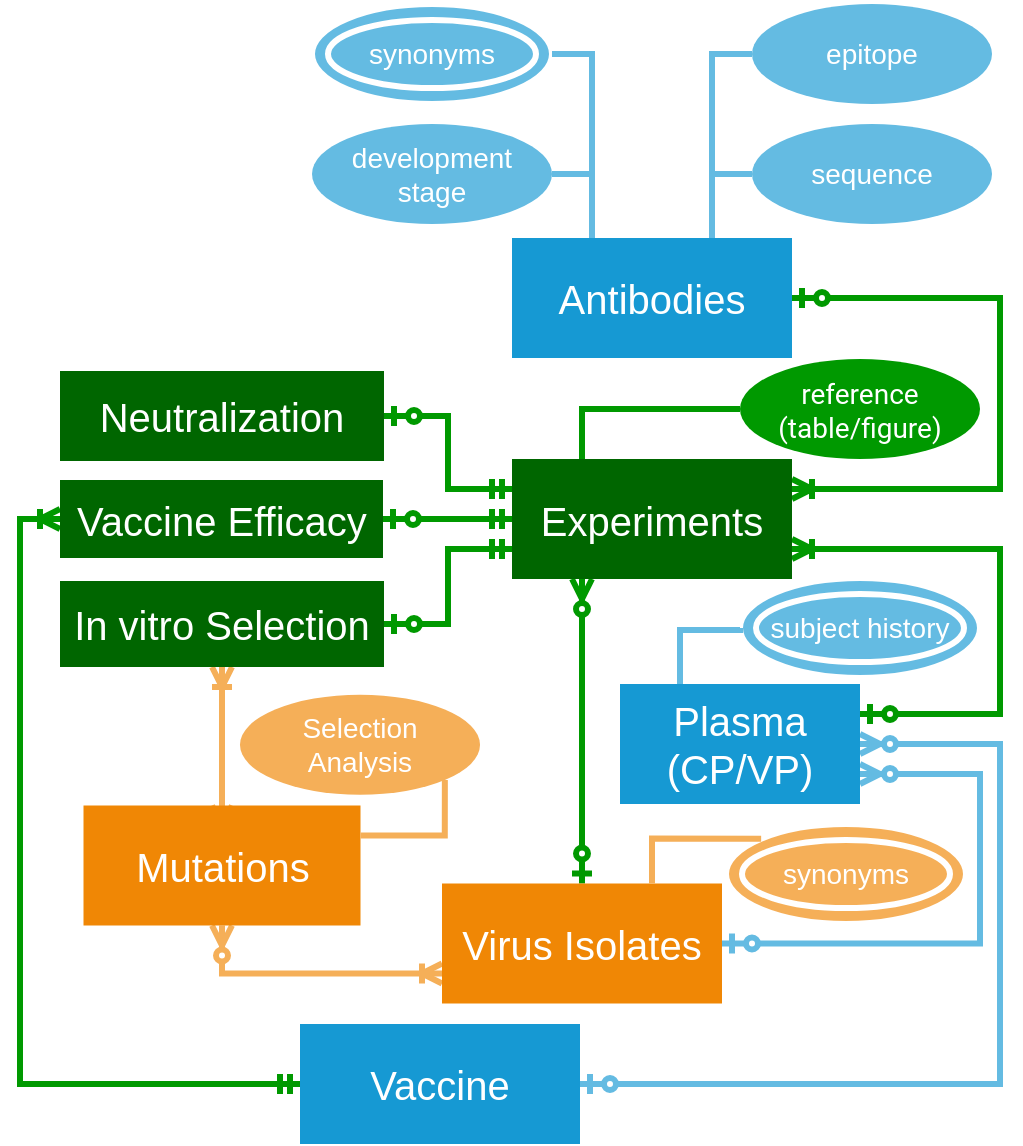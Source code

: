 <mxfile version="14.4.7" type="device"><diagram id="6a731a19-8d31-9384-78a2-239565b7b9f0" name="Page-1"><mxGraphModel dx="2397" dy="2529" grid="1" gridSize="10" guides="1" tooltips="1" connect="1" arrows="1" fold="1" page="1" pageScale="1" pageWidth="827" pageHeight="583" background="none" math="0" shadow="0"><root><mxCell id="0"/><mxCell id="1" parent="0"/><mxCell id="fvaxQrKXBU15W44Pk6EW-1768" style="edgeStyle=orthogonalEdgeStyle;rounded=0;jumpStyle=none;orthogonalLoop=1;jettySize=auto;html=1;exitX=1;exitY=0.75;exitDx=0;exitDy=0;startArrow=ERzeroToMany;startFill=1;endArrow=ERzeroToOne;endFill=1;strokeWidth=3;fontSize=14;fontColor=#5F8BAC;entryX=1;entryY=0.5;entryDx=0;entryDy=0;strokeColor=#64BBE2;" parent="1" source="fvaxQrKXBU15W44Pk6EW-1640" target="fvaxQrKXBU15W44Pk6EW-1612" edge="1"><mxGeometry relative="1" as="geometry"><mxPoint x="403" y="-484" as="targetPoint"/><Array as="points"><mxPoint x="649" y="-774"/><mxPoint x="649" y="-689"/></Array></mxGeometry></mxCell><mxCell id="fvaxQrKXBU15W44Pk6EW-1787" style="edgeStyle=orthogonalEdgeStyle;rounded=0;jumpStyle=none;orthogonalLoop=1;jettySize=auto;html=1;exitX=0.5;exitY=1;exitDx=0;exitDy=0;entryX=0.5;entryY=0;entryDx=0;entryDy=0;startArrow=ERoneToMany;startFill=0;endArrow=ERoneToMany;endFill=0;strokeWidth=3;fontSize=14;fontColor=#5F8BAC;strokeColor=#F5AF58;" parent="1" source="fvaxQrKXBU15W44Pk6EW-1748" target="fvaxQrKXBU15W44Pk6EW-1770" edge="1"><mxGeometry relative="1" as="geometry"><Array as="points"><mxPoint x="270" y="-749"/><mxPoint x="270" y="-749"/></Array></mxGeometry></mxCell><mxCell id="fvaxQrKXBU15W44Pk6EW-1788" style="edgeStyle=orthogonalEdgeStyle;rounded=0;jumpStyle=none;orthogonalLoop=1;jettySize=auto;html=1;exitX=1;exitY=0.25;exitDx=0;exitDy=0;entryX=1;entryY=0.5;entryDx=0;entryDy=0;startArrow=ERoneToMany;startFill=0;endArrow=ERzeroToOne;endFill=1;strokeWidth=3;fontSize=14;fontColor=#5F8BAC;strokeColor=#009900;" parent="1" source="fvaxQrKXBU15W44Pk6EW-1778" target="fvaxQrKXBU15W44Pk6EW-1546" edge="1"><mxGeometry relative="1" as="geometry"><Array as="points"><mxPoint x="659" y="-916"/><mxPoint x="659" y="-1012"/></Array></mxGeometry></mxCell><mxCell id="fvaxQrKXBU15W44Pk6EW-1791" style="edgeStyle=orthogonalEdgeStyle;rounded=0;jumpStyle=none;orthogonalLoop=1;jettySize=auto;html=1;exitX=1;exitY=0.75;exitDx=0;exitDy=0;entryX=1;entryY=0.25;entryDx=0;entryDy=0;startArrow=ERoneToMany;startFill=0;endArrow=ERzeroToOne;endFill=1;strokeWidth=3;fontSize=14;fontColor=#5F8BAC;strokeColor=#009900;" parent="1" source="fvaxQrKXBU15W44Pk6EW-1778" target="fvaxQrKXBU15W44Pk6EW-1640" edge="1"><mxGeometry relative="1" as="geometry"><Array as="points"><mxPoint x="659" y="-886"/><mxPoint x="659" y="-804"/></Array></mxGeometry></mxCell><mxCell id="fvaxQrKXBU15W44Pk6EW-1798" style="edgeStyle=orthogonalEdgeStyle;rounded=0;jumpStyle=none;orthogonalLoop=1;jettySize=auto;html=1;exitX=0.25;exitY=1;exitDx=0;exitDy=0;startArrow=ERzeroToMany;startFill=1;endArrow=ERzeroToOne;endFill=1;strokeWidth=3;fontSize=14;fontColor=#009900;entryX=0.5;entryY=0;entryDx=0;entryDy=0;strokeColor=#009900;" parent="1" source="fvaxQrKXBU15W44Pk6EW-1778" target="fvaxQrKXBU15W44Pk6EW-1612" edge="1"><mxGeometry relative="1" as="geometry"><Array as="points"><mxPoint x="450" y="-789"/><mxPoint x="450" y="-789"/></Array><mxPoint x="439" y="-729" as="targetPoint"/></mxGeometry></mxCell><mxCell id="fvaxQrKXBU15W44Pk6EW-1785" style="edgeStyle=orthogonalEdgeStyle;rounded=0;jumpStyle=none;orthogonalLoop=1;jettySize=auto;html=1;exitX=0;exitY=0.5;exitDx=0;exitDy=0;entryX=0;entryY=0.5;entryDx=0;entryDy=0;startArrow=ERmandOne;startFill=0;endArrow=ERoneToMany;endFill=0;strokeWidth=3;fontSize=14;fontColor=#5F8BAC;strokeColor=#009900;" parent="1" source="fvaxQrKXBU15W44Pk6EW-1775" target="fvaxQrKXBU15W44Pk6EW-1660" edge="1"><mxGeometry relative="1" as="geometry"/></mxCell><mxCell id="fvaxQrKXBU15W44Pk6EW-1786" style="edgeStyle=orthogonalEdgeStyle;rounded=0;jumpStyle=none;orthogonalLoop=1;jettySize=auto;html=1;startArrow=ERzeroToOne;startFill=1;endArrow=ERzeroToMany;endFill=1;strokeWidth=3;fontSize=14;fontColor=#5F8BAC;entryX=1;entryY=0.5;entryDx=0;entryDy=0;exitX=1;exitY=0.5;exitDx=0;exitDy=0;strokeColor=#64BBE2;" parent="1" source="fvaxQrKXBU15W44Pk6EW-1775" target="fvaxQrKXBU15W44Pk6EW-1640" edge="1"><mxGeometry relative="1" as="geometry"><mxPoint x="154" y="-514" as="sourcePoint"/><mxPoint x="674" y="-744" as="targetPoint"/><Array as="points"><mxPoint x="659" y="-619"/><mxPoint x="659" y="-789"/></Array></mxGeometry></mxCell><mxCell id="fvaxQrKXBU15W44Pk6EW-1775" value="&lt;font color=&quot;#ffffff&quot;&gt;&lt;span style=&quot;font-size: 20px&quot;&gt;Vaccine&lt;/span&gt;&lt;/font&gt;" style="rounded=0;whiteSpace=wrap;html=1;strokeColor=none;fillColor=#1699D3;" parent="1" vertex="1"><mxGeometry x="309" y="-649" width="140" height="60" as="geometry"/></mxCell><mxCell id="fvaxQrKXBU15W44Pk6EW-1774" value="" style="edgeStyle=orthogonalEdgeStyle;rounded=0;jumpStyle=none;orthogonalLoop=1;jettySize=auto;html=1;startArrow=ERzeroToMany;startFill=1;endArrow=ERoneToMany;endFill=0;strokeWidth=3;fontSize=14;fontColor=#5F8BAC;exitX=0.5;exitY=1;exitDx=0;exitDy=0;strokeColor=#F5AF58;entryX=0;entryY=0.75;entryDx=0;entryDy=0;" parent="1" source="fvaxQrKXBU15W44Pk6EW-1770" target="fvaxQrKXBU15W44Pk6EW-1612" edge="1"><mxGeometry x="234" y="-804.75" as="geometry"><mxPoint x="369" y="-679" as="targetPoint"/></mxGeometry></mxCell><mxCell id="SNTiWOEjDVYCytgJh1V0-3" value="" style="group" vertex="1" connectable="0" parent="1"><mxGeometry x="380" y="-749" width="269" height="89.75" as="geometry"/></mxCell><mxCell id="fvaxQrKXBU15W44Pk6EW-1615" value="&lt;font color=&quot;#ffffff&quot; size=&quot;1&quot;&gt;&lt;span&gt;&lt;span style=&quot;font-size: 14px&quot;&gt;synonyms&lt;/span&gt;&lt;/span&gt;&lt;/font&gt;" style="ellipse;shape=doubleEllipse;margin=8;whiteSpace=wrap;html=1;align=center;strokeColor=#FFFFFF;strokeWidth=3;fontStyle=0;fillColor=#F5AF58;" parent="SNTiWOEjDVYCytgJh1V0-3" vertex="1"><mxGeometry x="142" width="120" height="50" as="geometry"/></mxCell><mxCell id="fvaxQrKXBU15W44Pk6EW-1612" value="&lt;font color=&quot;#ffffff&quot;&gt;&lt;span style=&quot;font-size: 20px&quot;&gt;Virus Isolates&lt;/span&gt;&lt;/font&gt;" style="rounded=0;whiteSpace=wrap;html=1;strokeColor=none;fillColor=#F08705;" parent="SNTiWOEjDVYCytgJh1V0-3" vertex="1"><mxGeometry y="29.75" width="140" height="60" as="geometry"/></mxCell><mxCell id="SNTiWOEjDVYCytgJh1V0-2" style="edgeStyle=orthogonalEdgeStyle;rounded=0;orthogonalLoop=1;jettySize=auto;html=1;exitX=0;exitY=0;exitDx=0;exitDy=0;entryX=0.75;entryY=0;entryDx=0;entryDy=0;endArrow=none;endFill=0;strokeColor=#F5AF58;fontColor=#000000;strokeWidth=3;" edge="1" parent="SNTiWOEjDVYCytgJh1V0-3" source="fvaxQrKXBU15W44Pk6EW-1615" target="fvaxQrKXBU15W44Pk6EW-1612"><mxGeometry relative="1" as="geometry"/></mxCell><mxCell id="SNTiWOEjDVYCytgJh1V0-6" value="" style="group" vertex="1" connectable="0" parent="1"><mxGeometry x="200.75" y="-813.62" width="198.25" height="115.37" as="geometry"/></mxCell><mxCell id="fvaxQrKXBU15W44Pk6EW-1770" value="&lt;font color=&quot;#ffffff&quot;&gt;&lt;span style=&quot;font-size: 20px&quot;&gt;Mutations&lt;/span&gt;&lt;/font&gt;" style="rounded=0;whiteSpace=wrap;html=1;strokeColor=none;fillColor=#F08705;" parent="SNTiWOEjDVYCytgJh1V0-6" vertex="1"><mxGeometry y="55.37" width="138.5" height="60" as="geometry"/></mxCell><mxCell id="fvaxQrKXBU15W44Pk6EW-1771" value="&lt;font color=&quot;#ffffff&quot; size=&quot;1&quot;&gt;&lt;span style=&quot;font-size: 14px&quot;&gt;Selection&lt;br&gt;Analysis&lt;br&gt;&lt;/span&gt;&lt;/font&gt;" style="ellipse;whiteSpace=wrap;html=1;strokeColor=none;fillColor=#F5AF58;" parent="SNTiWOEjDVYCytgJh1V0-6" vertex="1"><mxGeometry x="78.25" width="120" height="50" as="geometry"/></mxCell><mxCell id="fvaxQrKXBU15W44Pk6EW-1772" style="edgeStyle=orthogonalEdgeStyle;rounded=0;jumpStyle=none;orthogonalLoop=1;jettySize=auto;html=1;exitX=1;exitY=1;exitDx=0;exitDy=0;startArrow=none;endArrow=none;endFill=0;strokeWidth=3;fontSize=11;fontColor=#000000;strokeColor=#F5AF58;entryX=1;entryY=0.25;entryDx=0;entryDy=0;" parent="SNTiWOEjDVYCytgJh1V0-6" source="fvaxQrKXBU15W44Pk6EW-1771" edge="1" target="fvaxQrKXBU15W44Pk6EW-1770"><mxGeometry x="689.25" y="-472.38" as="geometry"><mxPoint x="79.25" y="55.37" as="targetPoint"/><Array as="points"><mxPoint x="181.25" y="70.62"/></Array></mxGeometry></mxCell><mxCell id="SNTiWOEjDVYCytgJh1V0-7" value="" style="group" vertex="1" connectable="0" parent="1"><mxGeometry x="315" y="-1159" width="340" height="177" as="geometry"/></mxCell><mxCell id="fvaxQrKXBU15W44Pk6EW-1546" value="&lt;font color=&quot;#ffffff&quot; style=&quot;font-size: 20px&quot;&gt;Antibodies&lt;/font&gt;" style="rounded=0;whiteSpace=wrap;html=1;fillColor=#1699D3;strokeColor=none;" parent="SNTiWOEjDVYCytgJh1V0-7" vertex="1"><mxGeometry x="100" y="117" width="140" height="60" as="geometry"/></mxCell><mxCell id="fvaxQrKXBU15W44Pk6EW-1556" value="&lt;font color=&quot;#ffffff&quot;&gt;&lt;span style=&quot;font-size: 14px&quot;&gt;development stage&lt;/span&gt;&lt;/font&gt;" style="ellipse;whiteSpace=wrap;html=1;strokeColor=none;fillColor=#64BBE2;" parent="SNTiWOEjDVYCytgJh1V0-7" vertex="1"><mxGeometry y="60" width="120" height="50" as="geometry"/></mxCell><mxCell id="fvaxQrKXBU15W44Pk6EW-1590" value="&lt;font color=&quot;#ffffff&quot;&gt;&lt;span style=&quot;font-size: 14px&quot;&gt;sequence&lt;/span&gt;&lt;/font&gt;" style="ellipse;whiteSpace=wrap;html=1;strokeColor=none;fillColor=#64BBE2;" parent="SNTiWOEjDVYCytgJh1V0-7" vertex="1"><mxGeometry x="220" y="60" width="120" height="50" as="geometry"/></mxCell><mxCell id="fvaxQrKXBU15W44Pk6EW-1603" value="&lt;font color=&quot;#ffffff&quot;&gt;&lt;span style=&quot;font-size: 14px&quot;&gt;synonyms&lt;/span&gt;&lt;/font&gt;" style="ellipse;shape=doubleEllipse;margin=8;whiteSpace=wrap;html=1;align=center;fillColor=#64BBE2;strokeColor=#FFFFFF;strokeWidth=3;" parent="SNTiWOEjDVYCytgJh1V0-7" vertex="1"><mxGeometry width="120" height="50" as="geometry"/></mxCell><mxCell id="fvaxQrKXBU15W44Pk6EW-1604" value="&lt;font style=&quot;font-size: 14px&quot; color=&quot;#ffffff&quot;&gt;epitope&lt;/font&gt;" style="ellipse;whiteSpace=wrap;html=1;strokeColor=none;fillColor=#64BBE2;" parent="SNTiWOEjDVYCytgJh1V0-7" vertex="1"><mxGeometry x="220" width="120" height="50" as="geometry"/></mxCell><mxCell id="fvaxQrKXBU15W44Pk6EW-1557" style="edgeStyle=orthogonalEdgeStyle;rounded=0;orthogonalLoop=1;jettySize=auto;html=1;entryX=1;entryY=0.5;entryDx=0;entryDy=0;endArrow=none;endFill=0;strokeColor=#64BBE2;strokeWidth=3;" parent="SNTiWOEjDVYCytgJh1V0-7" target="fvaxQrKXBU15W44Pk6EW-1556" edge="1"><mxGeometry x="895" y="-1967" as="geometry"><mxPoint x="140" y="117" as="sourcePoint"/><Array as="points"><mxPoint x="140" y="117"/><mxPoint x="140" y="75"/></Array></mxGeometry></mxCell><mxCell id="fvaxQrKXBU15W44Pk6EW-1592" style="edgeStyle=orthogonalEdgeStyle;rounded=0;orthogonalLoop=1;jettySize=auto;html=1;entryX=0;entryY=0.5;entryDx=0;entryDy=0;endArrow=none;endFill=0;strokeWidth=3;strokeColor=#64BBE2" parent="SNTiWOEjDVYCytgJh1V0-7" target="fvaxQrKXBU15W44Pk6EW-1590" edge="1"><mxGeometry x="895" y="-1967" as="geometry"><mxPoint x="200" y="117" as="sourcePoint"/><Array as="points"><mxPoint x="200" y="117"/><mxPoint x="200" y="75"/></Array></mxGeometry></mxCell><mxCell id="fvaxQrKXBU15W44Pk6EW-1611" style="edgeStyle=orthogonalEdgeStyle;rounded=0;jumpStyle=none;orthogonalLoop=1;jettySize=auto;html=1;entryX=1;entryY=0.5;entryDx=0;entryDy=0;endArrow=none;endFill=0;strokeColor=#64BBE2;strokeWidth=3;" parent="SNTiWOEjDVYCytgJh1V0-7" target="fvaxQrKXBU15W44Pk6EW-1603" edge="1"><mxGeometry x="895" y="-1967" as="geometry"><mxPoint x="140" y="117" as="sourcePoint"/><Array as="points"><mxPoint x="140" y="117"/><mxPoint x="140" y="15"/></Array></mxGeometry></mxCell><mxCell id="fvaxQrKXBU15W44Pk6EW-1605" style="edgeStyle=orthogonalEdgeStyle;rounded=0;jumpStyle=none;orthogonalLoop=1;jettySize=auto;html=1;entryX=0;entryY=0.5;entryDx=0;entryDy=0;endArrow=none;endFill=0;strokeColor=#64BBE2;strokeWidth=3;" parent="SNTiWOEjDVYCytgJh1V0-7" target="fvaxQrKXBU15W44Pk6EW-1604" edge="1"><mxGeometry x="895" y="-1967" as="geometry"><mxPoint x="200" y="117" as="sourcePoint"/><Array as="points"><mxPoint x="200" y="117"/><mxPoint x="200" y="15"/></Array></mxGeometry></mxCell><mxCell id="SNTiWOEjDVYCytgJh1V0-12" value="" style="group" vertex="1" connectable="0" parent="1"><mxGeometry x="189" y="-981.5" width="460" height="154" as="geometry"/></mxCell><mxCell id="SNTiWOEjDVYCytgJh1V0-9" value="" style="group" vertex="1" connectable="0" parent="SNTiWOEjDVYCytgJh1V0-12"><mxGeometry y="6" width="162" height="148" as="geometry"/></mxCell><mxCell id="fvaxQrKXBU15W44Pk6EW-1660" value="&lt;span style=&quot;font-size: 20px;&quot;&gt;Vaccine Efficacy&lt;/span&gt;&lt;font&gt;&lt;span style=&quot;font-size: 20px&quot;&gt;&lt;br&gt;&lt;/span&gt;&lt;/font&gt;" style="rounded=0;whiteSpace=wrap;html=1;strokeWidth=3;fontColor=#FFFFFF;fillColor=#006600;strokeColor=none;" parent="SNTiWOEjDVYCytgJh1V0-9" vertex="1"><mxGeometry y="54.5" width="161.5" height="39" as="geometry"/></mxCell><mxCell id="fvaxQrKXBU15W44Pk6EW-1748" value="&lt;span style=&quot;font-size: 20px;&quot;&gt;In vitro Selection&lt;/span&gt;" style="rounded=0;whiteSpace=wrap;html=1;strokeWidth=3;fontStyle=0;fontColor=#FFFFFF;fillColor=#006600;strokeColor=none;" parent="SNTiWOEjDVYCytgJh1V0-9" vertex="1"><mxGeometry y="105" width="162" height="43" as="geometry"/></mxCell><mxCell id="fvaxQrKXBU15W44Pk6EW-1721" value="&lt;span style=&quot;font-size: 20px;&quot;&gt;Neutralization&lt;/span&gt;&lt;span style=&quot;font-size: 20px&quot;&gt;&lt;font&gt;&lt;br&gt;&lt;/font&gt;&lt;/span&gt;" style="rounded=0;whiteSpace=wrap;html=1;strokeWidth=3;fontStyle=0;fontColor=#FFFFFF;fillColor=#006600;strokeColor=none;" parent="SNTiWOEjDVYCytgJh1V0-9" vertex="1"><mxGeometry width="162" height="45" as="geometry"/></mxCell><mxCell id="fvaxQrKXBU15W44Pk6EW-1723" value="&lt;div&gt;&lt;font face=&quot;roboto, arial, sans-serif&quot;&gt;&lt;span style=&quot;font-size: 14px;&quot;&gt;reference&lt;/span&gt;&lt;/font&gt;&lt;/div&gt;&lt;div&gt;&lt;font face=&quot;roboto, arial, sans-serif&quot;&gt;&lt;span style=&quot;font-size: 14px;&quot;&gt;(table/figure)&lt;/span&gt;&lt;/font&gt;&lt;/div&gt;" style="ellipse;whiteSpace=wrap;html=1;strokeWidth=3;align=center;fontStyle=0;strokeColor=none;fillColor=#009900;fontColor=#FFFFFF;labelBackgroundColor=none;" parent="SNTiWOEjDVYCytgJh1V0-12" vertex="1"><mxGeometry x="340" width="120" height="50" as="geometry"/></mxCell><mxCell id="fvaxQrKXBU15W44Pk6EW-1778" value="&lt;span style=&quot;font-size: 20px&quot;&gt;Experiments&lt;/span&gt;" style="rounded=0;whiteSpace=wrap;html=1;strokeWidth=3;fontStyle=0;strokeColor=none;fillColor=#006600;fontColor=#FFFFFF;" parent="SNTiWOEjDVYCytgJh1V0-12" vertex="1"><mxGeometry x="226" y="50" width="140" height="60" as="geometry"/></mxCell><mxCell id="fvaxQrKXBU15W44Pk6EW-1780" style="edgeStyle=orthogonalEdgeStyle;rounded=0;jumpStyle=none;orthogonalLoop=1;jettySize=auto;html=1;exitX=0;exitY=0.5;exitDx=0;exitDy=0;entryX=1;entryY=0.5;entryDx=0;entryDy=0;startArrow=ERmandOne;startFill=0;endArrow=ERzeroToOne;endFill=1;strokeWidth=3;fontSize=14;fontColor=#009900;strokeColor=#009900;" parent="SNTiWOEjDVYCytgJh1V0-12" source="fvaxQrKXBU15W44Pk6EW-1778" target="fvaxQrKXBU15W44Pk6EW-1660" edge="1"><mxGeometry x="189" y="-981.5" as="geometry"/></mxCell><mxCell id="fvaxQrKXBU15W44Pk6EW-1807" style="edgeStyle=orthogonalEdgeStyle;rounded=0;jumpStyle=none;orthogonalLoop=1;jettySize=auto;html=1;exitX=0.25;exitY=0;exitDx=0;exitDy=0;entryX=0;entryY=0.5;entryDx=0;entryDy=0;startArrow=none;startFill=0;endArrow=none;endFill=0;strokeWidth=3;fontSize=14;fontColor=#009900;strokeColor=#009900;" parent="SNTiWOEjDVYCytgJh1V0-12" source="fvaxQrKXBU15W44Pk6EW-1778" target="fvaxQrKXBU15W44Pk6EW-1723" edge="1"><mxGeometry x="415" y="-981.5" as="geometry"/></mxCell><mxCell id="fvaxQrKXBU15W44Pk6EW-1781" style="edgeStyle=orthogonalEdgeStyle;rounded=0;jumpStyle=none;orthogonalLoop=1;jettySize=auto;html=1;exitX=0;exitY=0.25;exitDx=0;exitDy=0;entryX=1;entryY=0.5;entryDx=0;entryDy=0;startArrow=ERmandOne;startFill=0;endArrow=ERzeroToOne;endFill=1;strokeWidth=3;fontSize=14;fontColor=#009900;strokeColor=#009900;" parent="SNTiWOEjDVYCytgJh1V0-12" source="fvaxQrKXBU15W44Pk6EW-1778" target="fvaxQrKXBU15W44Pk6EW-1721" edge="1"><mxGeometry x="189" y="-981.5" as="geometry"/></mxCell><mxCell id="fvaxQrKXBU15W44Pk6EW-1779" style="edgeStyle=orthogonalEdgeStyle;rounded=0;jumpStyle=none;orthogonalLoop=1;jettySize=auto;html=1;exitX=0;exitY=0.75;exitDx=0;exitDy=0;entryX=1;entryY=0.5;entryDx=0;entryDy=0;startArrow=ERmandOne;startFill=0;endArrow=ERzeroToOne;endFill=1;strokeWidth=3;fontSize=14;fontColor=#5F8BAC;strokeColor=#009900;" parent="SNTiWOEjDVYCytgJh1V0-12" source="fvaxQrKXBU15W44Pk6EW-1778" target="fvaxQrKXBU15W44Pk6EW-1748" edge="1"><mxGeometry x="189" y="-981.5" as="geometry"/></mxCell><mxCell id="SNTiWOEjDVYCytgJh1V0-14" value="" style="group" vertex="1" connectable="0" parent="1"><mxGeometry x="469" y="-872" width="180" height="113" as="geometry"/></mxCell><mxCell id="SNTiWOEjDVYCytgJh1V0-5" value="" style="group" vertex="1" connectable="0" parent="SNTiWOEjDVYCytgJh1V0-14"><mxGeometry x="21" width="159" height="113" as="geometry"/></mxCell><mxCell id="fvaxQrKXBU15W44Pk6EW-1654" value="&lt;font color=&quot;#ffffff&quot;&gt;&lt;span style=&quot;font-size: 14px&quot;&gt;subject history&lt;/span&gt;&lt;/font&gt;" style="ellipse;shape=doubleEllipse;margin=8;whiteSpace=wrap;html=1;align=center;strokeColor=#FFFFFF;strokeWidth=3;fontStyle=0;fillColor=#64BBE2;" parent="SNTiWOEjDVYCytgJh1V0-5" vertex="1"><mxGeometry x="39" width="120" height="50" as="geometry"/></mxCell><mxCell id="fvaxQrKXBU15W44Pk6EW-1640" value="&lt;font color=&quot;#ffffff&quot;&gt;&lt;span style=&quot;font-size: 20px&quot;&gt;Plasma&lt;br&gt;(CP/VP)&lt;br&gt;&lt;/span&gt;&lt;/font&gt;" style="rounded=0;whiteSpace=wrap;html=1;strokeColor=none;fillColor=#1699D3;" parent="SNTiWOEjDVYCytgJh1V0-14" vertex="1"><mxGeometry y="53" width="120" height="60" as="geometry"/></mxCell><mxCell id="fvaxQrKXBU15W44Pk6EW-1655" style="edgeStyle=orthogonalEdgeStyle;rounded=0;jumpStyle=none;orthogonalLoop=1;jettySize=auto;html=1;entryX=0;entryY=0.5;entryDx=0;entryDy=0;startArrow=none;startFill=0;endArrow=none;endFill=0;strokeWidth=3;strokeColor=#64BBE2;exitX=0.25;exitY=0;exitDx=0;exitDy=0;" parent="SNTiWOEjDVYCytgJh1V0-14" source="fvaxQrKXBU15W44Pk6EW-1640" target="fvaxQrKXBU15W44Pk6EW-1654" edge="1"><mxGeometry x="1455.5" y="-1221" as="geometry"><mxPoint x="40" y="43" as="sourcePoint"/><Array as="points"><mxPoint x="30" y="26"/><mxPoint x="60" y="26"/></Array></mxGeometry></mxCell></root></mxGraphModel></diagram></mxfile>